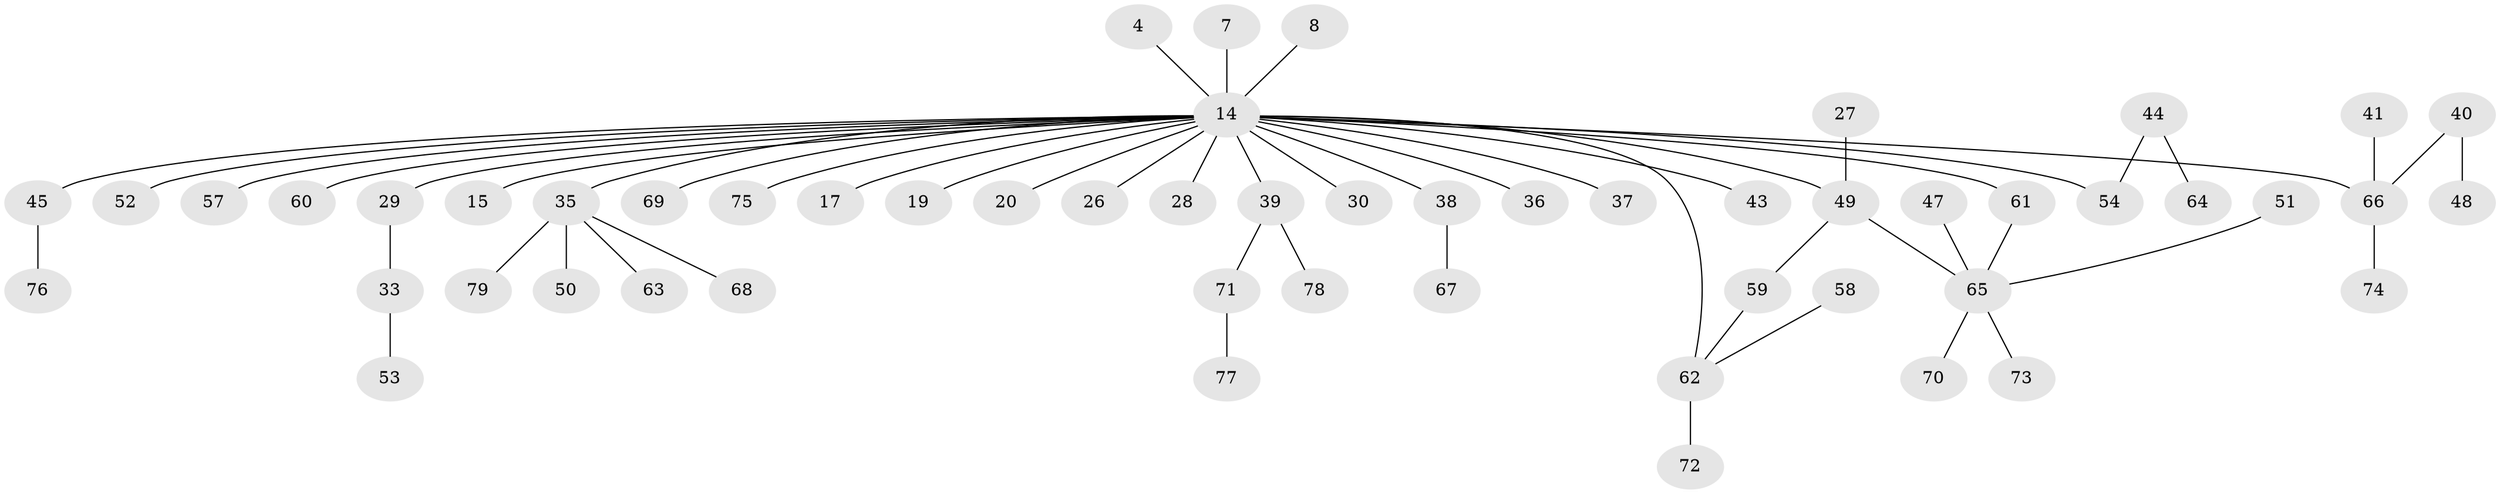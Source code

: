 // original degree distribution, {20: 0.012658227848101266, 6: 0.02531645569620253, 1: 0.569620253164557, 5: 0.0379746835443038, 3: 0.13924050632911392, 4: 0.02531645569620253, 2: 0.17721518987341772, 7: 0.012658227848101266}
// Generated by graph-tools (version 1.1) at 2025/51/03/04/25 21:51:59]
// undirected, 55 vertices, 56 edges
graph export_dot {
graph [start="1"]
  node [color=gray90,style=filled];
  4;
  7;
  8;
  14 [super="+2+5+6"];
  15;
  17;
  19;
  20;
  26;
  27;
  28;
  29;
  30;
  33;
  35 [super="+34"];
  36;
  37;
  38;
  39 [super="+16+10"];
  40;
  41;
  43;
  44;
  45;
  47;
  48;
  49 [super="+13"];
  50;
  51;
  52;
  53;
  54 [super="+24"];
  57;
  58;
  59;
  60;
  61;
  62 [super="+18+55+56"];
  63;
  64;
  65 [super="+31+32+42"];
  66 [super="+21+11+23"];
  67;
  68;
  69;
  70;
  71;
  72;
  73;
  74;
  75;
  76;
  77;
  78;
  79;
  4 -- 14;
  7 -- 14;
  8 -- 14;
  14 -- 30;
  14 -- 38;
  14 -- 39 [weight=2];
  14 -- 57;
  14 -- 28;
  14 -- 75;
  14 -- 15;
  14 -- 17;
  14 -- 19;
  14 -- 20;
  14 -- 26;
  14 -- 29;
  14 -- 36;
  14 -- 37;
  14 -- 43;
  14 -- 45;
  14 -- 52;
  14 -- 60;
  14 -- 61;
  14 -- 69;
  14 -- 49;
  14 -- 66;
  14 -- 54;
  14 -- 35;
  14 -- 62 [weight=3];
  27 -- 49;
  29 -- 33;
  33 -- 53;
  35 -- 50;
  35 -- 68;
  35 -- 63;
  35 -- 79;
  38 -- 67;
  39 -- 78;
  39 -- 71;
  40 -- 48;
  40 -- 66;
  41 -- 66;
  44 -- 64;
  44 -- 54;
  45 -- 76;
  47 -- 65;
  49 -- 65;
  49 -- 59;
  51 -- 65;
  58 -- 62;
  59 -- 62;
  61 -- 65;
  62 -- 72;
  65 -- 70;
  65 -- 73;
  66 -- 74;
  71 -- 77;
}
